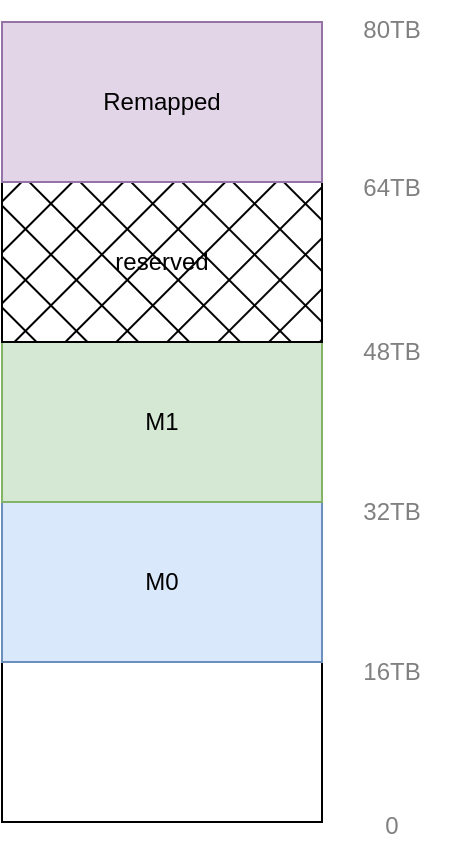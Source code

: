 <mxfile version="21.2.9" type="github">
  <diagram name="Page-1" id="8OI33ME5o2WctdRZVilw">
    <mxGraphModel dx="968" dy="692" grid="1" gridSize="10" guides="1" tooltips="1" connect="1" arrows="1" fold="1" page="1" pageScale="1" pageWidth="850" pageHeight="1100" math="0" shadow="0">
      <root>
        <mxCell id="0" />
        <mxCell id="1" parent="0" />
        <mxCell id="2pzrig8mfEOn1LKhHD5J-1" value="" style="rounded=0;whiteSpace=wrap;html=1;" vertex="1" parent="1">
          <mxGeometry x="200" y="400" width="160" height="80" as="geometry" />
        </mxCell>
        <mxCell id="2pzrig8mfEOn1LKhHD5J-2" value="M0" style="rounded=0;whiteSpace=wrap;html=1;fillColor=#dae8fc;strokeColor=#6c8ebf;" vertex="1" parent="1">
          <mxGeometry x="200" y="320" width="160" height="80" as="geometry" />
        </mxCell>
        <mxCell id="2pzrig8mfEOn1LKhHD5J-3" value="0" style="text;html=1;strokeColor=none;fillColor=none;align=center;verticalAlign=middle;whiteSpace=wrap;rounded=0;fontColor=#808080;" vertex="1" parent="1">
          <mxGeometry x="365" y="467" width="60" height="30" as="geometry" />
        </mxCell>
        <mxCell id="2pzrig8mfEOn1LKhHD5J-4" value="16TB" style="text;html=1;strokeColor=none;fillColor=none;align=center;verticalAlign=middle;whiteSpace=wrap;rounded=0;fontColor=#808080;" vertex="1" parent="1">
          <mxGeometry x="365" y="390" width="60" height="30" as="geometry" />
        </mxCell>
        <mxCell id="2pzrig8mfEOn1LKhHD5J-5" value="32TB" style="text;html=1;strokeColor=none;fillColor=none;align=center;verticalAlign=middle;whiteSpace=wrap;rounded=0;fontColor=#808080;" vertex="1" parent="1">
          <mxGeometry x="365" y="310" width="60" height="30" as="geometry" />
        </mxCell>
        <mxCell id="2pzrig8mfEOn1LKhHD5J-6" value="M1" style="rounded=0;whiteSpace=wrap;html=1;fillColor=#d5e8d4;strokeColor=#82b366;" vertex="1" parent="1">
          <mxGeometry x="200" y="240" width="160" height="80" as="geometry" />
        </mxCell>
        <mxCell id="2pzrig8mfEOn1LKhHD5J-7" value="&lt;font color=&quot;#000000&quot;&gt;reserved&lt;/font&gt;" style="rounded=0;whiteSpace=wrap;html=1;fontColor=#808080;fillStyle=cross-hatch;fillColor=#000000;" vertex="1" parent="1">
          <mxGeometry x="200" y="160" width="160" height="80" as="geometry" />
        </mxCell>
        <mxCell id="2pzrig8mfEOn1LKhHD5J-8" value="48TB" style="text;html=1;strokeColor=none;fillColor=none;align=center;verticalAlign=middle;whiteSpace=wrap;rounded=0;fontColor=#808080;" vertex="1" parent="1">
          <mxGeometry x="365" y="230" width="60" height="30" as="geometry" />
        </mxCell>
        <mxCell id="2pzrig8mfEOn1LKhHD5J-13" value="Remapped" style="rounded=0;whiteSpace=wrap;html=1;fillColor=#e1d5e7;strokeColor=#9673a6;" vertex="1" parent="1">
          <mxGeometry x="200" y="80" width="160" height="80" as="geometry" />
        </mxCell>
        <mxCell id="2pzrig8mfEOn1LKhHD5J-14" value="64TB" style="text;html=1;strokeColor=none;fillColor=none;align=center;verticalAlign=middle;whiteSpace=wrap;rounded=0;fontColor=#808080;" vertex="1" parent="1">
          <mxGeometry x="365" y="148" width="60" height="30" as="geometry" />
        </mxCell>
        <mxCell id="2pzrig8mfEOn1LKhHD5J-15" value="80TB" style="text;html=1;strokeColor=none;fillColor=none;align=center;verticalAlign=middle;whiteSpace=wrap;rounded=0;fontColor=#808080;" vertex="1" parent="1">
          <mxGeometry x="365" y="69" width="60" height="30" as="geometry" />
        </mxCell>
      </root>
    </mxGraphModel>
  </diagram>
</mxfile>
